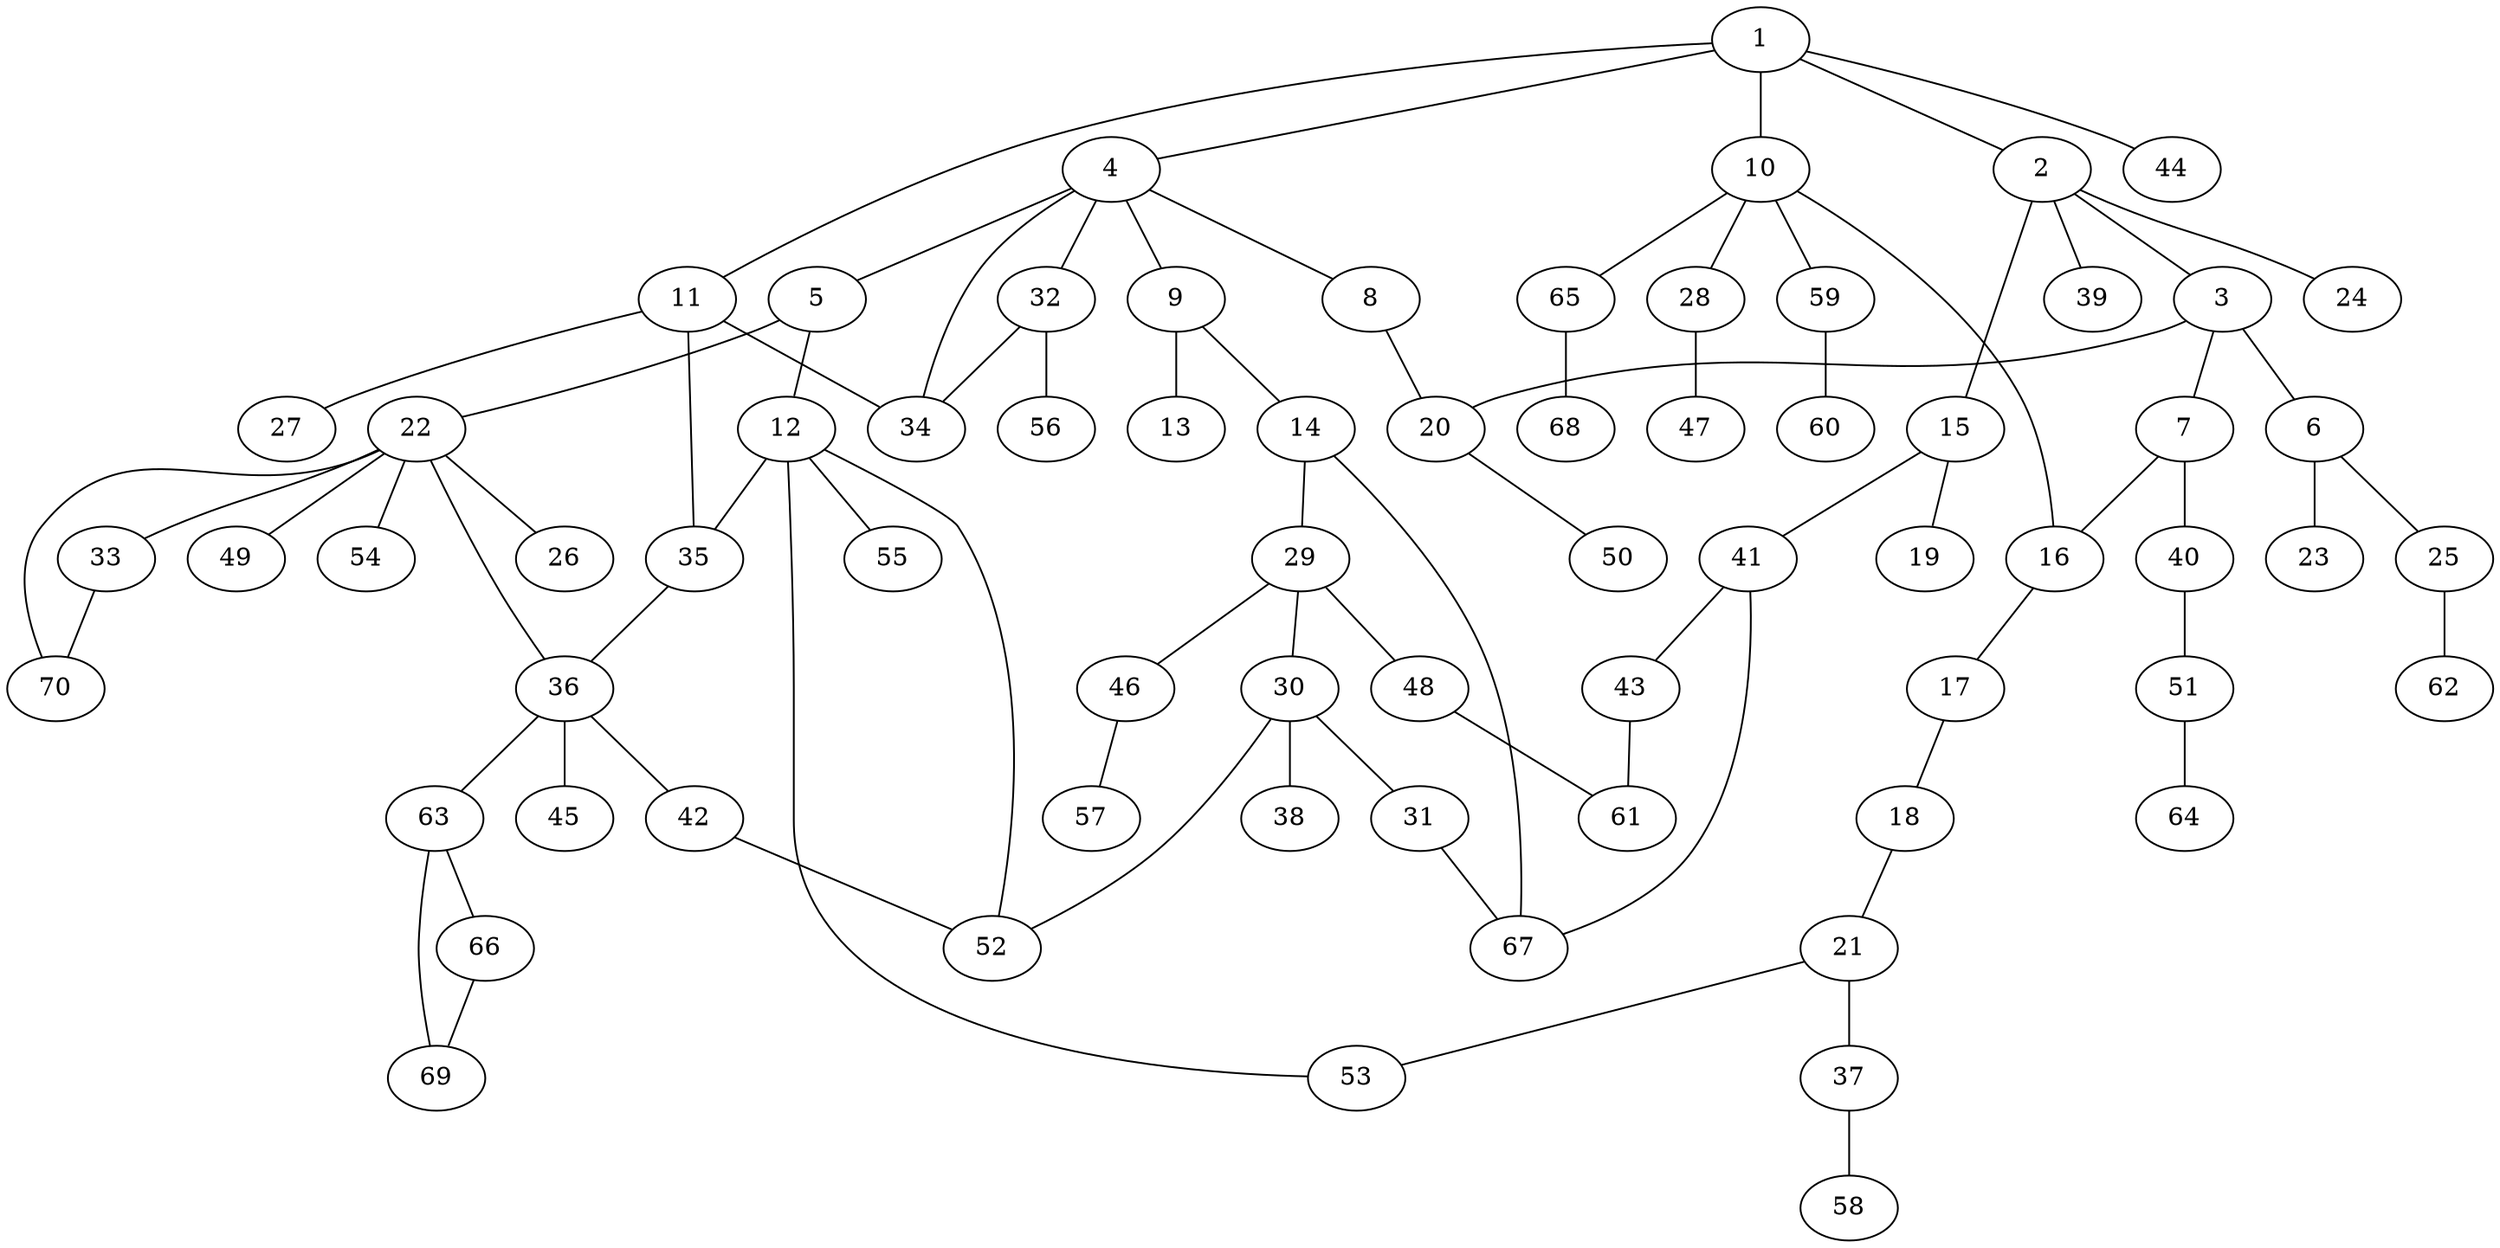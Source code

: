 graph graphname {1--2
1--4
1--10
1--11
1--44
2--3
2--15
2--24
2--39
3--6
3--7
3--20
4--5
4--8
4--9
4--32
4--34
5--12
5--22
6--23
6--25
7--16
7--40
8--20
9--13
9--14
10--16
10--28
10--59
10--65
11--27
11--34
11--35
12--35
12--52
12--53
12--55
14--29
14--67
15--19
15--41
16--17
17--18
18--21
20--50
21--37
21--53
22--26
22--33
22--36
22--49
22--54
22--70
25--62
28--47
29--30
29--46
29--48
30--31
30--38
30--52
31--67
32--34
32--56
33--70
35--36
36--42
36--45
36--63
37--58
40--51
41--43
41--67
42--52
43--61
46--57
48--61
51--64
59--60
63--66
63--69
65--68
66--69
}